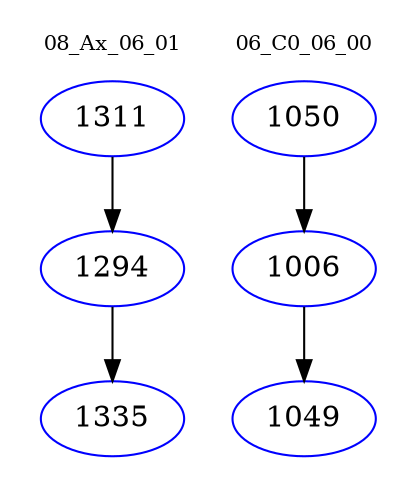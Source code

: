 digraph{
subgraph cluster_0 {
color = white
label = "08_Ax_06_01";
fontsize=10;
T0_1311 [label="1311", color="blue"]
T0_1311 -> T0_1294 [color="black"]
T0_1294 [label="1294", color="blue"]
T0_1294 -> T0_1335 [color="black"]
T0_1335 [label="1335", color="blue"]
}
subgraph cluster_1 {
color = white
label = "06_C0_06_00";
fontsize=10;
T1_1050 [label="1050", color="blue"]
T1_1050 -> T1_1006 [color="black"]
T1_1006 [label="1006", color="blue"]
T1_1006 -> T1_1049 [color="black"]
T1_1049 [label="1049", color="blue"]
}
}
